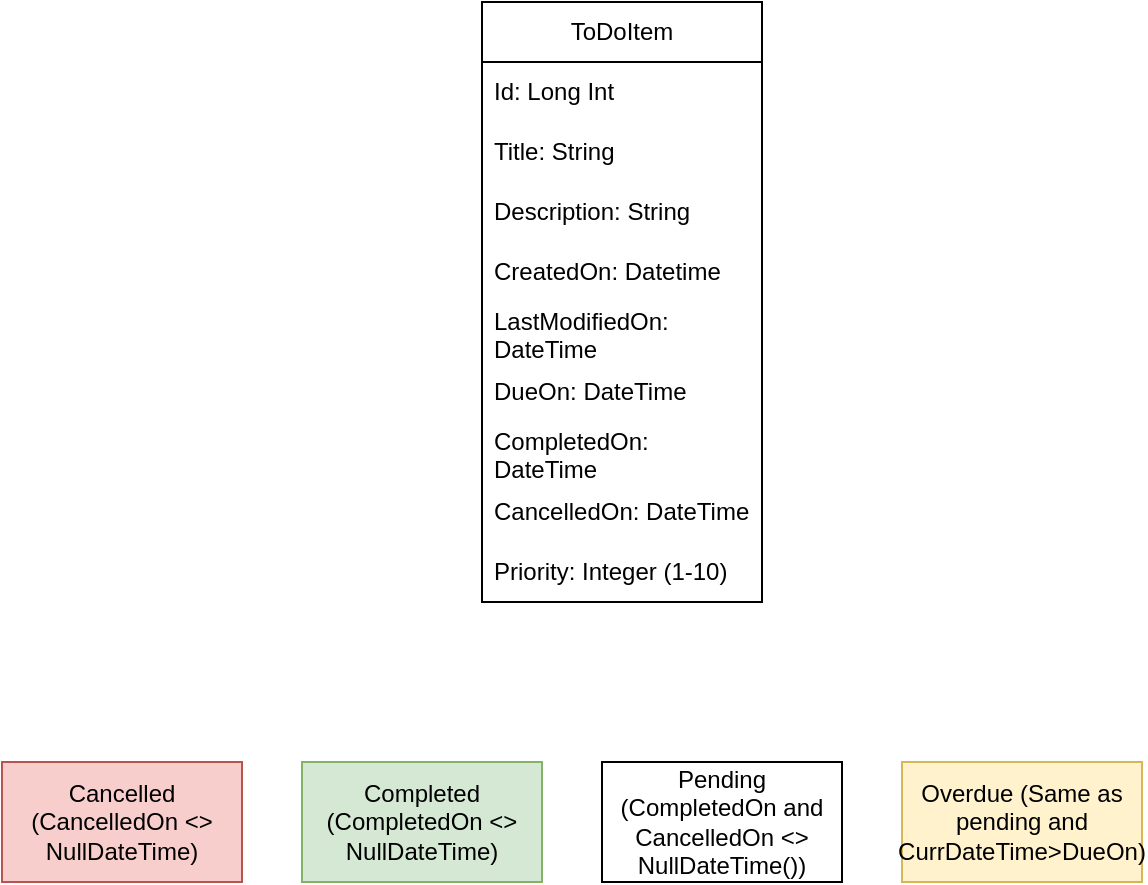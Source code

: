 <mxfile version="27.2.0">
  <diagram name="Entities and Logic" id="f3b2zgJaAWkxZ_yv-KKn">
    <mxGraphModel dx="1426" dy="751" grid="1" gridSize="10" guides="1" tooltips="1" connect="1" arrows="1" fold="1" page="1" pageScale="1" pageWidth="850" pageHeight="1100" math="0" shadow="0">
      <root>
        <mxCell id="0" />
        <mxCell id="1" parent="0" />
        <mxCell id="Z9cx26AFI46J4--lwq1j-1" value="ToDoItem" style="swimlane;fontStyle=0;childLayout=stackLayout;horizontal=1;startSize=30;horizontalStack=0;resizeParent=1;resizeParentMax=0;resizeLast=0;collapsible=1;marginBottom=0;whiteSpace=wrap;html=1;" parent="1" vertex="1">
          <mxGeometry x="320" y="110" width="140" height="300" as="geometry" />
        </mxCell>
        <mxCell id="Z9cx26AFI46J4--lwq1j-2" value="Id: Long Int" style="text;strokeColor=none;fillColor=none;align=left;verticalAlign=middle;spacingLeft=4;spacingRight=4;overflow=hidden;points=[[0,0.5],[1,0.5]];portConstraint=eastwest;rotatable=0;whiteSpace=wrap;html=1;" parent="Z9cx26AFI46J4--lwq1j-1" vertex="1">
          <mxGeometry y="30" width="140" height="30" as="geometry" />
        </mxCell>
        <mxCell id="Z9cx26AFI46J4--lwq1j-3" value="Title: String" style="text;strokeColor=none;fillColor=none;align=left;verticalAlign=middle;spacingLeft=4;spacingRight=4;overflow=hidden;points=[[0,0.5],[1,0.5]];portConstraint=eastwest;rotatable=0;whiteSpace=wrap;html=1;" parent="Z9cx26AFI46J4--lwq1j-1" vertex="1">
          <mxGeometry y="60" width="140" height="30" as="geometry" />
        </mxCell>
        <mxCell id="Z9cx26AFI46J4--lwq1j-4" value="Description: String" style="text;strokeColor=none;fillColor=none;align=left;verticalAlign=middle;spacingLeft=4;spacingRight=4;overflow=hidden;points=[[0,0.5],[1,0.5]];portConstraint=eastwest;rotatable=0;whiteSpace=wrap;html=1;" parent="Z9cx26AFI46J4--lwq1j-1" vertex="1">
          <mxGeometry y="90" width="140" height="30" as="geometry" />
        </mxCell>
        <mxCell id="Z9cx26AFI46J4--lwq1j-5" value="CreatedOn: Datetime" style="text;strokeColor=none;fillColor=none;align=left;verticalAlign=middle;spacingLeft=4;spacingRight=4;overflow=hidden;points=[[0,0.5],[1,0.5]];portConstraint=eastwest;rotatable=0;whiteSpace=wrap;html=1;" parent="Z9cx26AFI46J4--lwq1j-1" vertex="1">
          <mxGeometry y="120" width="140" height="30" as="geometry" />
        </mxCell>
        <mxCell id="Z9cx26AFI46J4--lwq1j-6" value="LastModifiedOn: DateTime" style="text;strokeColor=none;fillColor=none;align=left;verticalAlign=middle;spacingLeft=4;spacingRight=4;overflow=hidden;points=[[0,0.5],[1,0.5]];portConstraint=eastwest;rotatable=0;whiteSpace=wrap;html=1;" parent="Z9cx26AFI46J4--lwq1j-1" vertex="1">
          <mxGeometry y="150" width="140" height="30" as="geometry" />
        </mxCell>
        <mxCell id="Z9cx26AFI46J4--lwq1j-8" value="DueOn: DateTime" style="text;strokeColor=none;fillColor=none;align=left;verticalAlign=middle;spacingLeft=4;spacingRight=4;overflow=hidden;points=[[0,0.5],[1,0.5]];portConstraint=eastwest;rotatable=0;whiteSpace=wrap;html=1;" parent="Z9cx26AFI46J4--lwq1j-1" vertex="1">
          <mxGeometry y="180" width="140" height="30" as="geometry" />
        </mxCell>
        <mxCell id="y8OtK-2iReKfNcVlBR61-11" value="CompletedOn: DateTime" style="text;strokeColor=none;fillColor=none;align=left;verticalAlign=middle;spacingLeft=4;spacingRight=4;overflow=hidden;points=[[0,0.5],[1,0.5]];portConstraint=eastwest;rotatable=0;whiteSpace=wrap;html=1;" vertex="1" parent="Z9cx26AFI46J4--lwq1j-1">
          <mxGeometry y="210" width="140" height="30" as="geometry" />
        </mxCell>
        <mxCell id="y8OtK-2iReKfNcVlBR61-12" value="CancelledOn: DateTime" style="text;strokeColor=none;fillColor=none;align=left;verticalAlign=middle;spacingLeft=4;spacingRight=4;overflow=hidden;points=[[0,0.5],[1,0.5]];portConstraint=eastwest;rotatable=0;whiteSpace=wrap;html=1;" vertex="1" parent="Z9cx26AFI46J4--lwq1j-1">
          <mxGeometry y="240" width="140" height="30" as="geometry" />
        </mxCell>
        <mxCell id="y8OtK-2iReKfNcVlBR61-17" value="Priority: Integer (1-10)" style="text;strokeColor=none;fillColor=none;align=left;verticalAlign=middle;spacingLeft=4;spacingRight=4;overflow=hidden;points=[[0,0.5],[1,0.5]];portConstraint=eastwest;rotatable=0;whiteSpace=wrap;html=1;" vertex="1" parent="Z9cx26AFI46J4--lwq1j-1">
          <mxGeometry y="270" width="140" height="30" as="geometry" />
        </mxCell>
        <mxCell id="y8OtK-2iReKfNcVlBR61-13" value="Cancelled (CancelledOn &amp;lt;&amp;gt; NullDateTime)" style="rounded=0;whiteSpace=wrap;html=1;fillColor=#f8cecc;strokeColor=#b85450;" vertex="1" parent="1">
          <mxGeometry x="80" y="490" width="120" height="60" as="geometry" />
        </mxCell>
        <mxCell id="y8OtK-2iReKfNcVlBR61-14" value="Completed (CompletedOn &amp;lt;&amp;gt; NullDateTime)" style="rounded=0;whiteSpace=wrap;html=1;fillColor=#d5e8d4;strokeColor=#82b366;" vertex="1" parent="1">
          <mxGeometry x="230" y="490" width="120" height="60" as="geometry" />
        </mxCell>
        <mxCell id="y8OtK-2iReKfNcVlBR61-15" value="Pending (CompletedOn and CancelledOn &amp;lt;&amp;gt; NullDateTime())" style="rounded=0;whiteSpace=wrap;html=1;" vertex="1" parent="1">
          <mxGeometry x="380" y="490" width="120" height="60" as="geometry" />
        </mxCell>
        <mxCell id="y8OtK-2iReKfNcVlBR61-16" value="Overdue (Same as pending and CurrDateTime&amp;gt;DueOn)" style="rounded=0;whiteSpace=wrap;html=1;fillColor=#fff2cc;strokeColor=#d6b656;" vertex="1" parent="1">
          <mxGeometry x="530" y="490" width="120" height="60" as="geometry" />
        </mxCell>
      </root>
    </mxGraphModel>
  </diagram>
</mxfile>
